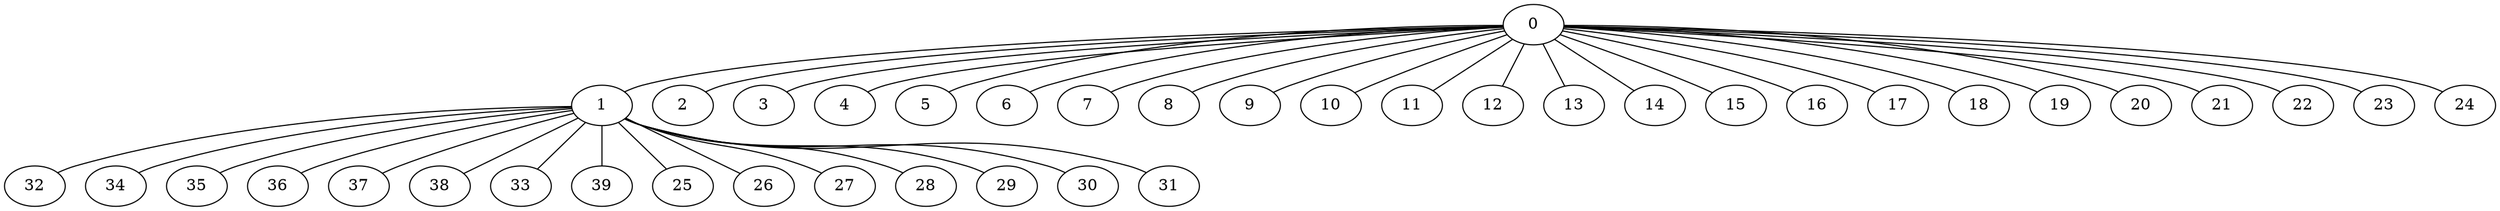 
graph graphname {
    0 -- 1
0 -- 2
0 -- 3
0 -- 4
0 -- 5
0 -- 6
0 -- 7
0 -- 8
0 -- 9
0 -- 10
0 -- 11
0 -- 12
0 -- 13
0 -- 14
0 -- 15
0 -- 16
0 -- 17
0 -- 18
0 -- 19
0 -- 20
0 -- 21
0 -- 22
0 -- 23
0 -- 24
1 -- 32
1 -- 34
1 -- 35
1 -- 36
1 -- 37
1 -- 38
1 -- 33
1 -- 39
1 -- 25
1 -- 26
1 -- 27
1 -- 28
1 -- 29
1 -- 30
1 -- 31

}
